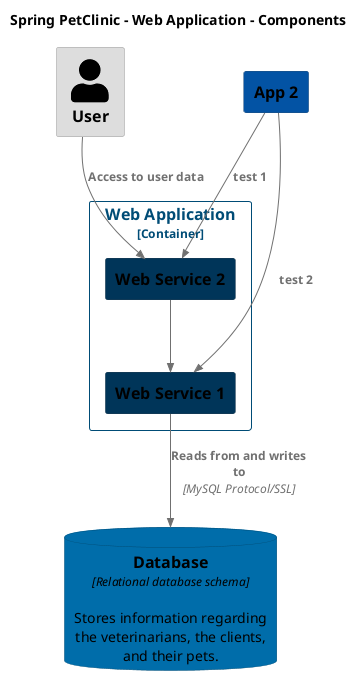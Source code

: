 @startuml
set separator none
title Spring PetClinic - Web Application - Components

top to bottom direction

!include <C4/C4>
!include <C4/C4_Context>
!include <C4/C4_Container>
!include <C4/C4_Component>

AddElementTag("Software System", $bgColor="#0353a4", $borderColor="#023a72", $fontColor="#000000", $sprite="", $shadowing="", $borderStyle="solid")
AddElementTag("Element", $bgColor="#dddddd", $borderColor="#9a9a9a", $fontColor="#000000", $sprite="", $shadowing="", $borderStyle="solid")
AddElementTag("Component", $bgColor="#003559", $borderColor="#00253e", $fontColor="#000000", $sprite="", $shadowing="", $borderStyle="solid")
AddElementTag("Container,Database", $bgColor="#006daa", $borderColor="#004c76", $fontColor="#000000", $sprite="", $shadowing="", $borderStyle="solid")

AddRelTag("Relationship", $textColor="#707070", $lineColor="#707070", $lineStyle = "")

AddBoundaryTag("Container", $bgColor="#ffffff", $borderColor="#004c76", $fontColor="#004c76", $shadowing="", $borderStyle="solid")

Person(User, "User", $descr="", $tags="Element", $link="")
ContainerDb(SpringPetClinic.Database, "Database", $techn="Relational database schema", $descr="Stores information regarding the veterinarians, the clients, and their pets.", $tags="Container,Database", $link="")
System(App2, "App 2", $descr="", $tags="Software System", $link="")

Container_Boundary("SpringPetClinic.WebApplication_boundary", "Web Application", $tags="Container") {
  Component(SpringPetClinic.WebApplication.WebService1, "Web Service 1", $techn="", $descr="", $tags="Component", $link="")
  Component(SpringPetClinic.WebApplication.WebService2, "Web Service 2", $techn="", $descr="", $tags="Component", $link="")
}

Rel(App2, SpringPetClinic.WebApplication.WebService2, "test 1", $techn="", $tags="Relationship", $link="")
Rel(App2, SpringPetClinic.WebApplication.WebService1, "test 2", $techn="", $tags="Relationship", $link="")
Rel(User, SpringPetClinic.WebApplication.WebService2, "Access to user data", $techn="", $tags="Relationship", $link="")
Rel(SpringPetClinic.WebApplication.WebService1, SpringPetClinic.Database, "Reads from and writes to", $techn="MySQL Protocol/SSL", $tags="Relationship", $link="")
Rel(SpringPetClinic.WebApplication.WebService2, SpringPetClinic.WebApplication.WebService1, "", $techn="", $tags="Relationship", $link="")

hide stereotypes
@enduml
